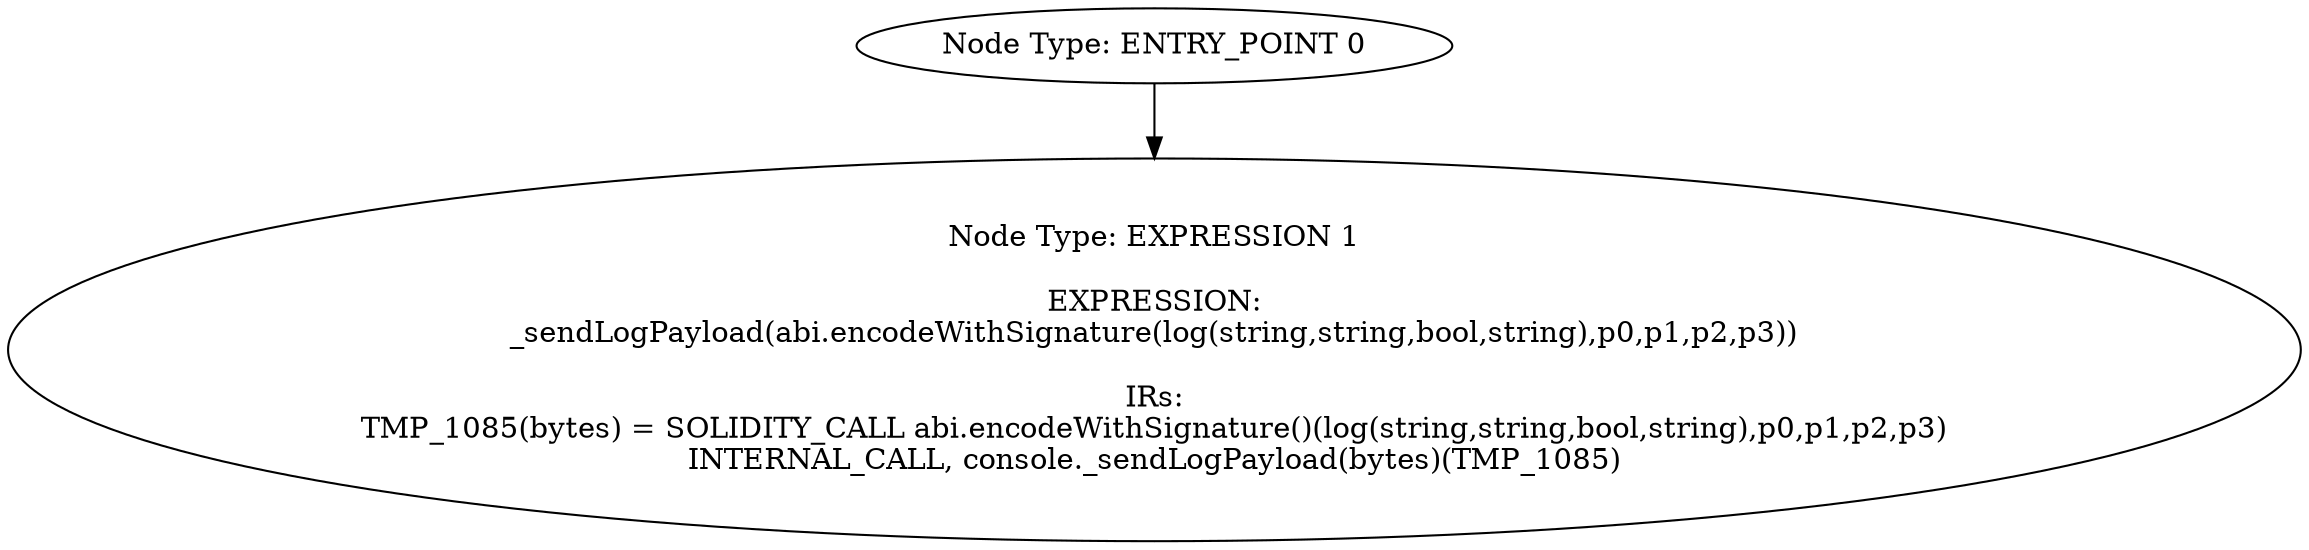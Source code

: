 digraph{
0[label="Node Type: ENTRY_POINT 0
"];
0->1;
1[label="Node Type: EXPRESSION 1

EXPRESSION:
_sendLogPayload(abi.encodeWithSignature(log(string,string,bool,string),p0,p1,p2,p3))

IRs:
TMP_1085(bytes) = SOLIDITY_CALL abi.encodeWithSignature()(log(string,string,bool,string),p0,p1,p2,p3)
INTERNAL_CALL, console._sendLogPayload(bytes)(TMP_1085)"];
}
